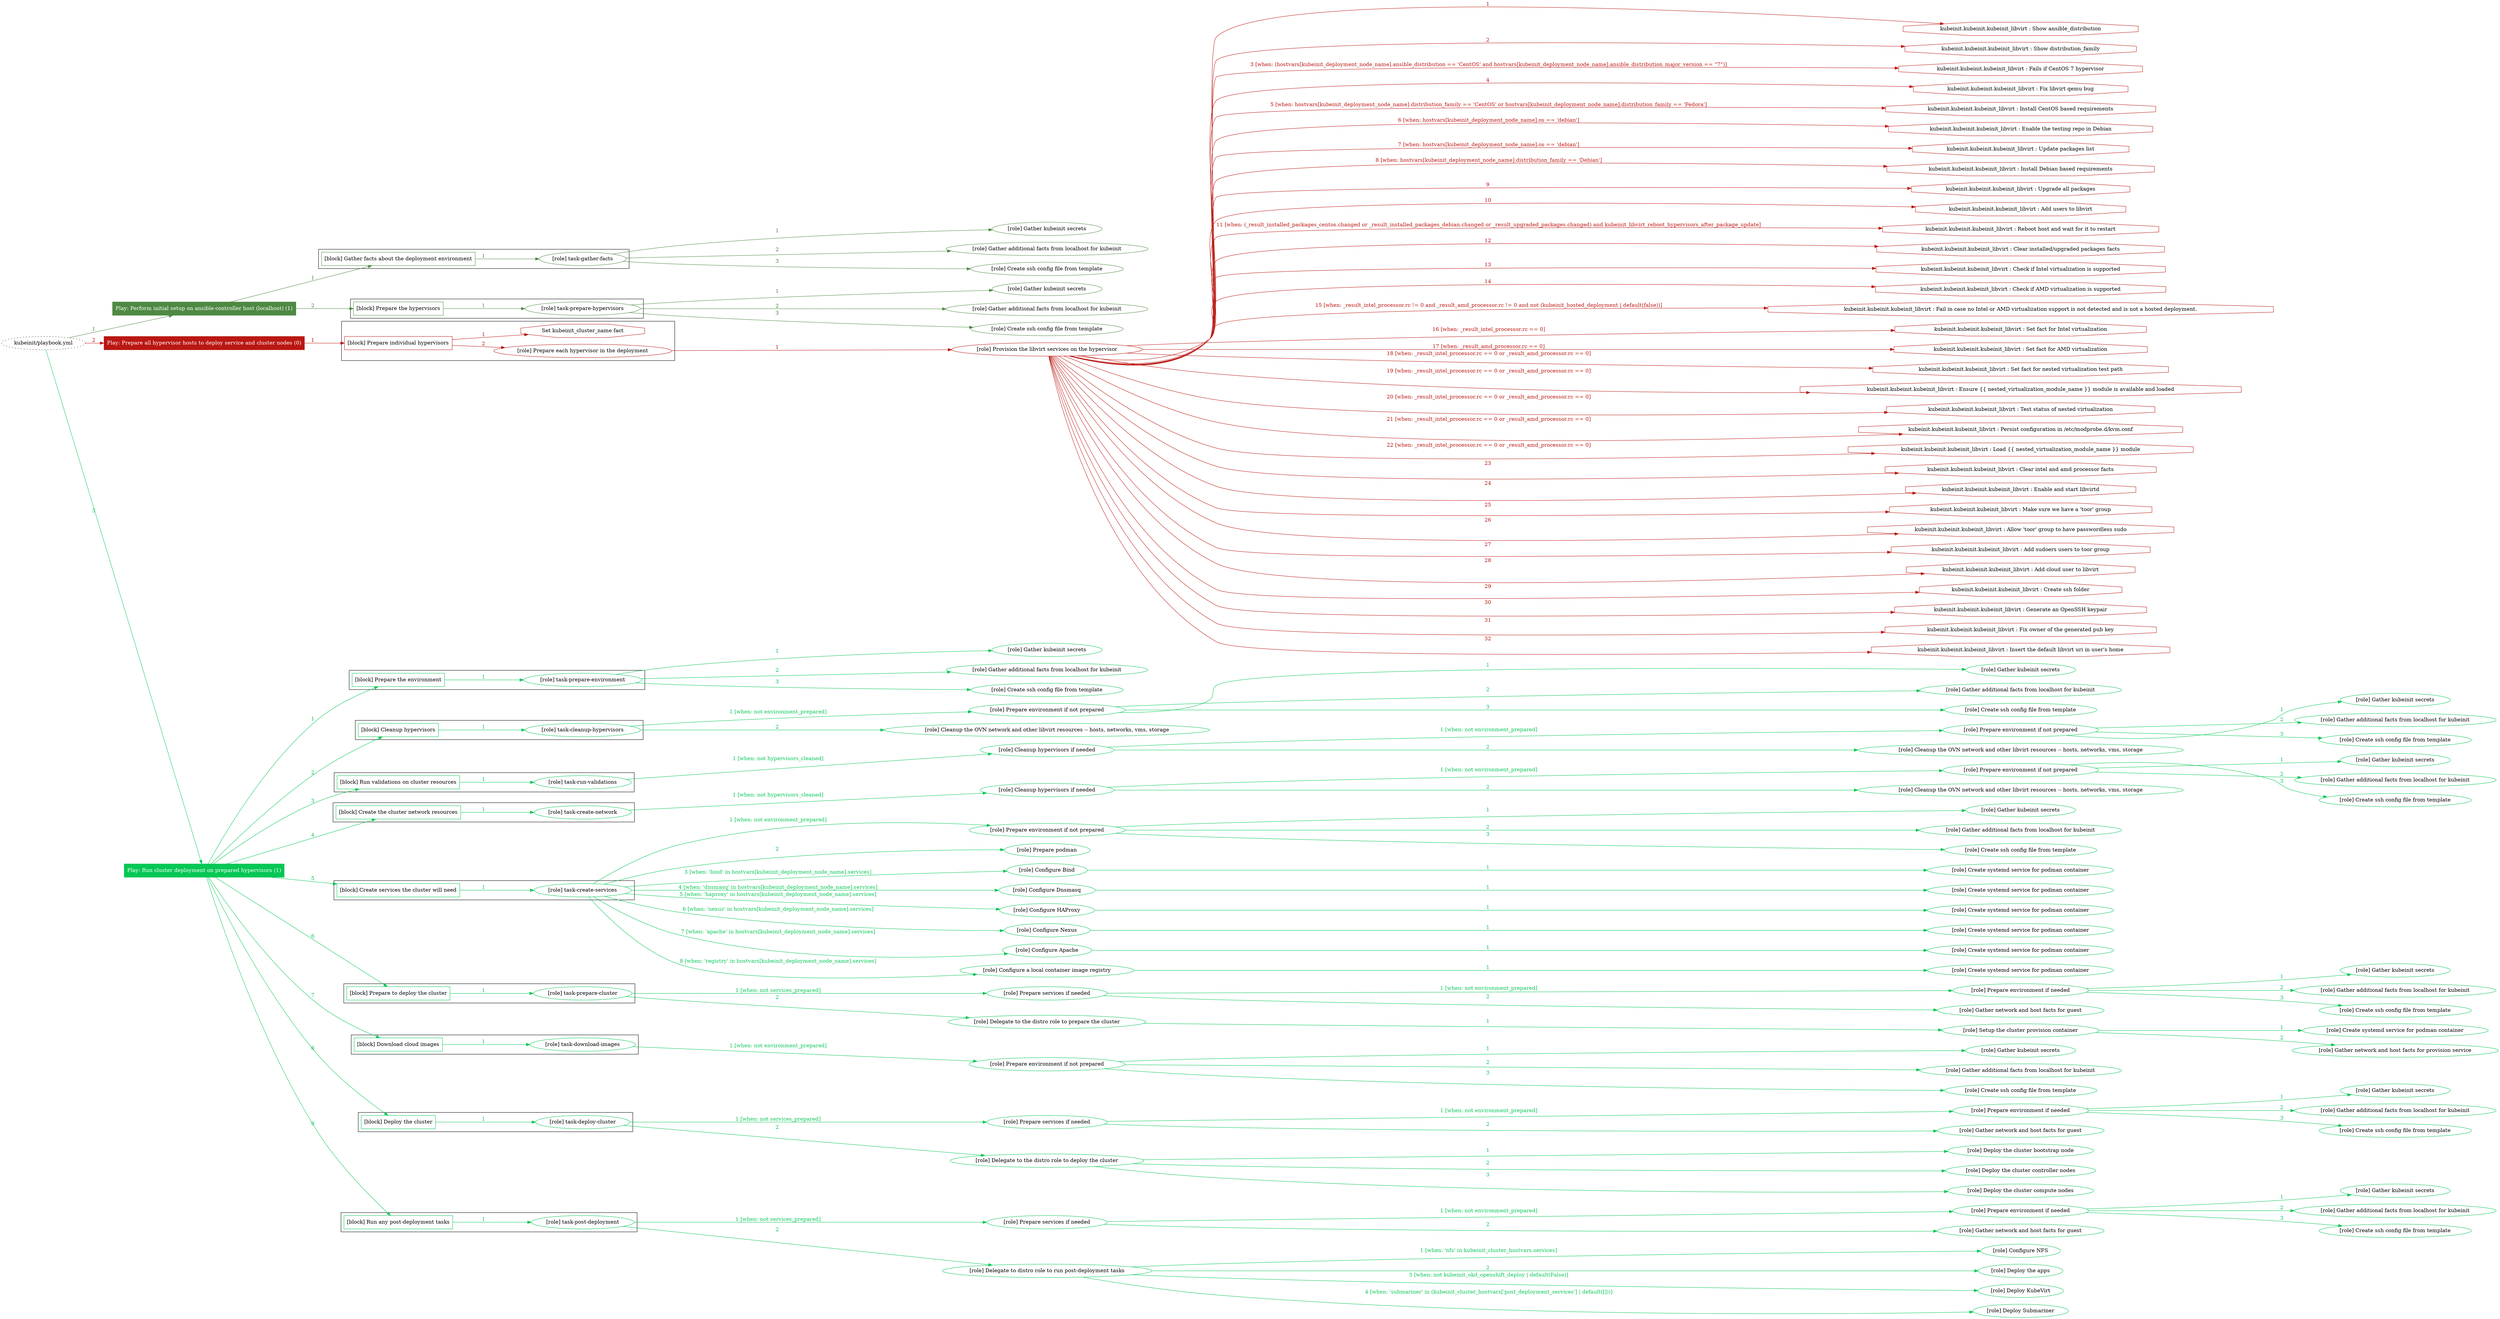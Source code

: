 digraph {
	graph [concentrate=true ordering=in rankdir=LR ratio=fill]
	edge [esep=5 sep=10]
	"kubeinit/playbook.yml" [URL="/home/runner/work/kubeinit/kubeinit/kubeinit/playbook.yml" id=playbook_69ed3b4d style=dotted]
	play_99717eb9 [label="Play: Perform initial setup on ansible-controller host (localhost) (1)" URL="/home/runner/work/kubeinit/kubeinit/kubeinit/playbook.yml" color="#4e8943" fontcolor="#ffffff" id=play_99717eb9 shape=box style=filled tooltip=localhost]
	"kubeinit/playbook.yml" -> play_99717eb9 [label="1 " color="#4e8943" fontcolor="#4e8943" id=edge_99b91073 labeltooltip="1 " tooltip="1 "]
	subgraph "Gather kubeinit secrets" {
		role_1a0cf553 [label="[role] Gather kubeinit secrets" URL="/home/runner/.ansible/collections/ansible_collections/kubeinit/kubeinit/roles/kubeinit_prepare/tasks/gather_kubeinit_facts.yml" color="#4e8943" id=role_1a0cf553 tooltip="Gather kubeinit secrets"]
	}
	subgraph "Gather additional facts from localhost for kubeinit" {
		role_0596d2c1 [label="[role] Gather additional facts from localhost for kubeinit" URL="/home/runner/.ansible/collections/ansible_collections/kubeinit/kubeinit/roles/kubeinit_prepare/tasks/gather_kubeinit_facts.yml" color="#4e8943" id=role_0596d2c1 tooltip="Gather additional facts from localhost for kubeinit"]
	}
	subgraph "Create ssh config file from template" {
		role_db199302 [label="[role] Create ssh config file from template" URL="/home/runner/.ansible/collections/ansible_collections/kubeinit/kubeinit/roles/kubeinit_prepare/tasks/gather_kubeinit_facts.yml" color="#4e8943" id=role_db199302 tooltip="Create ssh config file from template"]
	}
	subgraph "task-gather-facts" {
		role_db355324 [label="[role] task-gather-facts" URL="/home/runner/work/kubeinit/kubeinit/kubeinit/playbook.yml" color="#4e8943" id=role_db355324 tooltip="task-gather-facts"]
		role_db355324 -> role_1a0cf553 [label="1 " color="#4e8943" fontcolor="#4e8943" id=edge_a9a10014 labeltooltip="1 " tooltip="1 "]
		role_db355324 -> role_0596d2c1 [label="2 " color="#4e8943" fontcolor="#4e8943" id=edge_fb3ebf5b labeltooltip="2 " tooltip="2 "]
		role_db355324 -> role_db199302 [label="3 " color="#4e8943" fontcolor="#4e8943" id=edge_cf721ba2 labeltooltip="3 " tooltip="3 "]
	}
	subgraph "Gather kubeinit secrets" {
		role_92b038e3 [label="[role] Gather kubeinit secrets" URL="/home/runner/.ansible/collections/ansible_collections/kubeinit/kubeinit/roles/kubeinit_prepare/tasks/gather_kubeinit_facts.yml" color="#4e8943" id=role_92b038e3 tooltip="Gather kubeinit secrets"]
	}
	subgraph "Gather additional facts from localhost for kubeinit" {
		role_70423921 [label="[role] Gather additional facts from localhost for kubeinit" URL="/home/runner/.ansible/collections/ansible_collections/kubeinit/kubeinit/roles/kubeinit_prepare/tasks/gather_kubeinit_facts.yml" color="#4e8943" id=role_70423921 tooltip="Gather additional facts from localhost for kubeinit"]
	}
	subgraph "Create ssh config file from template" {
		role_71392bd6 [label="[role] Create ssh config file from template" URL="/home/runner/.ansible/collections/ansible_collections/kubeinit/kubeinit/roles/kubeinit_prepare/tasks/gather_kubeinit_facts.yml" color="#4e8943" id=role_71392bd6 tooltip="Create ssh config file from template"]
	}
	subgraph "task-prepare-hypervisors" {
		role_4ee89efb [label="[role] task-prepare-hypervisors" URL="/home/runner/work/kubeinit/kubeinit/kubeinit/playbook.yml" color="#4e8943" id=role_4ee89efb tooltip="task-prepare-hypervisors"]
		role_4ee89efb -> role_92b038e3 [label="1 " color="#4e8943" fontcolor="#4e8943" id=edge_9b25de17 labeltooltip="1 " tooltip="1 "]
		role_4ee89efb -> role_70423921 [label="2 " color="#4e8943" fontcolor="#4e8943" id=edge_ede04092 labeltooltip="2 " tooltip="2 "]
		role_4ee89efb -> role_71392bd6 [label="3 " color="#4e8943" fontcolor="#4e8943" id=edge_4d9c6f6b labeltooltip="3 " tooltip="3 "]
	}
	subgraph "Play: Perform initial setup on ansible-controller host (localhost) (1)" {
		play_99717eb9 -> block_ad18ee9e [label=1 color="#4e8943" fontcolor="#4e8943" id=edge_922bab12 labeltooltip=1 tooltip=1]
		subgraph cluster_block_ad18ee9e {
			block_ad18ee9e [label="[block] Gather facts about the deployment environment" URL="/home/runner/work/kubeinit/kubeinit/kubeinit/playbook.yml" color="#4e8943" id=block_ad18ee9e labeltooltip="Gather facts about the deployment environment" shape=box tooltip="Gather facts about the deployment environment"]
			block_ad18ee9e -> role_db355324 [label="1 " color="#4e8943" fontcolor="#4e8943" id=edge_6a3d92a2 labeltooltip="1 " tooltip="1 "]
		}
		play_99717eb9 -> block_ae221ca8 [label=2 color="#4e8943" fontcolor="#4e8943" id=edge_983d5ed1 labeltooltip=2 tooltip=2]
		subgraph cluster_block_ae221ca8 {
			block_ae221ca8 [label="[block] Prepare the hypervisors" URL="/home/runner/work/kubeinit/kubeinit/kubeinit/playbook.yml" color="#4e8943" id=block_ae221ca8 labeltooltip="Prepare the hypervisors" shape=box tooltip="Prepare the hypervisors"]
			block_ae221ca8 -> role_4ee89efb [label="1 " color="#4e8943" fontcolor="#4e8943" id=edge_3296c7d6 labeltooltip="1 " tooltip="1 "]
		}
	}
	play_e8f8ed8f [label="Play: Prepare all hypervisor hosts to deploy service and cluster nodes (0)" URL="/home/runner/work/kubeinit/kubeinit/kubeinit/playbook.yml" color="#ba1712" fontcolor="#ffffff" id=play_e8f8ed8f shape=box style=filled tooltip="Play: Prepare all hypervisor hosts to deploy service and cluster nodes (0)"]
	"kubeinit/playbook.yml" -> play_e8f8ed8f [label="2 " color="#ba1712" fontcolor="#ba1712" id=edge_d6b7fc23 labeltooltip="2 " tooltip="2 "]
	subgraph "Provision the libvirt services on the hypervisor" {
		role_8f42301e [label="[role] Provision the libvirt services on the hypervisor" URL="/home/runner/.ansible/collections/ansible_collections/kubeinit/kubeinit/roles/kubeinit_prepare/tasks/prepare_hypervisor.yml" color="#ba1712" id=role_8f42301e tooltip="Provision the libvirt services on the hypervisor"]
		task_7e133fe9 [label="kubeinit.kubeinit.kubeinit_libvirt : Show ansible_distribution" URL="/home/runner/.ansible/collections/ansible_collections/kubeinit/kubeinit/roles/kubeinit_libvirt/tasks/main.yml" color="#ba1712" id=task_7e133fe9 shape=octagon tooltip="kubeinit.kubeinit.kubeinit_libvirt : Show ansible_distribution"]
		role_8f42301e -> task_7e133fe9 [label="1 " color="#ba1712" fontcolor="#ba1712" id=edge_38893175 labeltooltip="1 " tooltip="1 "]
		task_14af4282 [label="kubeinit.kubeinit.kubeinit_libvirt : Show distribution_family" URL="/home/runner/.ansible/collections/ansible_collections/kubeinit/kubeinit/roles/kubeinit_libvirt/tasks/main.yml" color="#ba1712" id=task_14af4282 shape=octagon tooltip="kubeinit.kubeinit.kubeinit_libvirt : Show distribution_family"]
		role_8f42301e -> task_14af4282 [label="2 " color="#ba1712" fontcolor="#ba1712" id=edge_7bfb2fca labeltooltip="2 " tooltip="2 "]
		task_6fc63b50 [label="kubeinit.kubeinit.kubeinit_libvirt : Fails if CentOS 7 hypervisor" URL="/home/runner/.ansible/collections/ansible_collections/kubeinit/kubeinit/roles/kubeinit_libvirt/tasks/main.yml" color="#ba1712" id=task_6fc63b50 shape=octagon tooltip="kubeinit.kubeinit.kubeinit_libvirt : Fails if CentOS 7 hypervisor"]
		role_8f42301e -> task_6fc63b50 [label="3 [when: (hostvars[kubeinit_deployment_node_name].ansible_distribution == 'CentOS' and hostvars[kubeinit_deployment_node_name].ansible_distribution_major_version == \"7\")]" color="#ba1712" fontcolor="#ba1712" id=edge_0f1a5d93 labeltooltip="3 [when: (hostvars[kubeinit_deployment_node_name].ansible_distribution == 'CentOS' and hostvars[kubeinit_deployment_node_name].ansible_distribution_major_version == \"7\")]" tooltip="3 [when: (hostvars[kubeinit_deployment_node_name].ansible_distribution == 'CentOS' and hostvars[kubeinit_deployment_node_name].ansible_distribution_major_version == \"7\")]"]
		task_9748f576 [label="kubeinit.kubeinit.kubeinit_libvirt : Fix libvirt qemu bug" URL="/home/runner/.ansible/collections/ansible_collections/kubeinit/kubeinit/roles/kubeinit_libvirt/tasks/main.yml" color="#ba1712" id=task_9748f576 shape=octagon tooltip="kubeinit.kubeinit.kubeinit_libvirt : Fix libvirt qemu bug"]
		role_8f42301e -> task_9748f576 [label="4 " color="#ba1712" fontcolor="#ba1712" id=edge_9a5d799b labeltooltip="4 " tooltip="4 "]
		task_e08908ba [label="kubeinit.kubeinit.kubeinit_libvirt : Install CentOS based requirements" URL="/home/runner/.ansible/collections/ansible_collections/kubeinit/kubeinit/roles/kubeinit_libvirt/tasks/main.yml" color="#ba1712" id=task_e08908ba shape=octagon tooltip="kubeinit.kubeinit.kubeinit_libvirt : Install CentOS based requirements"]
		role_8f42301e -> task_e08908ba [label="5 [when: hostvars[kubeinit_deployment_node_name].distribution_family == 'CentOS' or hostvars[kubeinit_deployment_node_name].distribution_family == 'Fedora']" color="#ba1712" fontcolor="#ba1712" id=edge_1672f637 labeltooltip="5 [when: hostvars[kubeinit_deployment_node_name].distribution_family == 'CentOS' or hostvars[kubeinit_deployment_node_name].distribution_family == 'Fedora']" tooltip="5 [when: hostvars[kubeinit_deployment_node_name].distribution_family == 'CentOS' or hostvars[kubeinit_deployment_node_name].distribution_family == 'Fedora']"]
		task_54486e4b [label="kubeinit.kubeinit.kubeinit_libvirt : Enable the testing repo in Debian" URL="/home/runner/.ansible/collections/ansible_collections/kubeinit/kubeinit/roles/kubeinit_libvirt/tasks/main.yml" color="#ba1712" id=task_54486e4b shape=octagon tooltip="kubeinit.kubeinit.kubeinit_libvirt : Enable the testing repo in Debian"]
		role_8f42301e -> task_54486e4b [label="6 [when: hostvars[kubeinit_deployment_node_name].os == 'debian']" color="#ba1712" fontcolor="#ba1712" id=edge_07ef357a labeltooltip="6 [when: hostvars[kubeinit_deployment_node_name].os == 'debian']" tooltip="6 [when: hostvars[kubeinit_deployment_node_name].os == 'debian']"]
		task_db63e45d [label="kubeinit.kubeinit.kubeinit_libvirt : Update packages list" URL="/home/runner/.ansible/collections/ansible_collections/kubeinit/kubeinit/roles/kubeinit_libvirt/tasks/main.yml" color="#ba1712" id=task_db63e45d shape=octagon tooltip="kubeinit.kubeinit.kubeinit_libvirt : Update packages list"]
		role_8f42301e -> task_db63e45d [label="7 [when: hostvars[kubeinit_deployment_node_name].os == 'debian']" color="#ba1712" fontcolor="#ba1712" id=edge_64a9063b labeltooltip="7 [when: hostvars[kubeinit_deployment_node_name].os == 'debian']" tooltip="7 [when: hostvars[kubeinit_deployment_node_name].os == 'debian']"]
		task_27218273 [label="kubeinit.kubeinit.kubeinit_libvirt : Install Debian based requirements" URL="/home/runner/.ansible/collections/ansible_collections/kubeinit/kubeinit/roles/kubeinit_libvirt/tasks/main.yml" color="#ba1712" id=task_27218273 shape=octagon tooltip="kubeinit.kubeinit.kubeinit_libvirt : Install Debian based requirements"]
		role_8f42301e -> task_27218273 [label="8 [when: hostvars[kubeinit_deployment_node_name].distribution_family == 'Debian']" color="#ba1712" fontcolor="#ba1712" id=edge_ed55ea45 labeltooltip="8 [when: hostvars[kubeinit_deployment_node_name].distribution_family == 'Debian']" tooltip="8 [when: hostvars[kubeinit_deployment_node_name].distribution_family == 'Debian']"]
		task_a03b31ae [label="kubeinit.kubeinit.kubeinit_libvirt : Upgrade all packages" URL="/home/runner/.ansible/collections/ansible_collections/kubeinit/kubeinit/roles/kubeinit_libvirt/tasks/main.yml" color="#ba1712" id=task_a03b31ae shape=octagon tooltip="kubeinit.kubeinit.kubeinit_libvirt : Upgrade all packages"]
		role_8f42301e -> task_a03b31ae [label="9 " color="#ba1712" fontcolor="#ba1712" id=edge_b0f9ec9a labeltooltip="9 " tooltip="9 "]
		task_a42e2f00 [label="kubeinit.kubeinit.kubeinit_libvirt : Add users to libvirt" URL="/home/runner/.ansible/collections/ansible_collections/kubeinit/kubeinit/roles/kubeinit_libvirt/tasks/main.yml" color="#ba1712" id=task_a42e2f00 shape=octagon tooltip="kubeinit.kubeinit.kubeinit_libvirt : Add users to libvirt"]
		role_8f42301e -> task_a42e2f00 [label="10 " color="#ba1712" fontcolor="#ba1712" id=edge_048d73b1 labeltooltip="10 " tooltip="10 "]
		task_7effccc0 [label="kubeinit.kubeinit.kubeinit_libvirt : Reboot host and wait for it to restart" URL="/home/runner/.ansible/collections/ansible_collections/kubeinit/kubeinit/roles/kubeinit_libvirt/tasks/main.yml" color="#ba1712" id=task_7effccc0 shape=octagon tooltip="kubeinit.kubeinit.kubeinit_libvirt : Reboot host and wait for it to restart"]
		role_8f42301e -> task_7effccc0 [label="11 [when: (_result_installed_packages_centos.changed or _result_installed_packages_debian.changed or _result_upgraded_packages.changed) and kubeinit_libvirt_reboot_hypervisors_after_package_update]" color="#ba1712" fontcolor="#ba1712" id=edge_04de2133 labeltooltip="11 [when: (_result_installed_packages_centos.changed or _result_installed_packages_debian.changed or _result_upgraded_packages.changed) and kubeinit_libvirt_reboot_hypervisors_after_package_update]" tooltip="11 [when: (_result_installed_packages_centos.changed or _result_installed_packages_debian.changed or _result_upgraded_packages.changed) and kubeinit_libvirt_reboot_hypervisors_after_package_update]"]
		task_f777a106 [label="kubeinit.kubeinit.kubeinit_libvirt : Clear installed/upgraded packages facts" URL="/home/runner/.ansible/collections/ansible_collections/kubeinit/kubeinit/roles/kubeinit_libvirt/tasks/main.yml" color="#ba1712" id=task_f777a106 shape=octagon tooltip="kubeinit.kubeinit.kubeinit_libvirt : Clear installed/upgraded packages facts"]
		role_8f42301e -> task_f777a106 [label="12 " color="#ba1712" fontcolor="#ba1712" id=edge_7bee8de0 labeltooltip="12 " tooltip="12 "]
		task_2ad62e9a [label="kubeinit.kubeinit.kubeinit_libvirt : Check if Intel virtualization is supported" URL="/home/runner/.ansible/collections/ansible_collections/kubeinit/kubeinit/roles/kubeinit_libvirt/tasks/main.yml" color="#ba1712" id=task_2ad62e9a shape=octagon tooltip="kubeinit.kubeinit.kubeinit_libvirt : Check if Intel virtualization is supported"]
		role_8f42301e -> task_2ad62e9a [label="13 " color="#ba1712" fontcolor="#ba1712" id=edge_bf6cbbd4 labeltooltip="13 " tooltip="13 "]
		task_29d3a8ad [label="kubeinit.kubeinit.kubeinit_libvirt : Check if AMD virtualization is supported" URL="/home/runner/.ansible/collections/ansible_collections/kubeinit/kubeinit/roles/kubeinit_libvirt/tasks/main.yml" color="#ba1712" id=task_29d3a8ad shape=octagon tooltip="kubeinit.kubeinit.kubeinit_libvirt : Check if AMD virtualization is supported"]
		role_8f42301e -> task_29d3a8ad [label="14 " color="#ba1712" fontcolor="#ba1712" id=edge_65653490 labeltooltip="14 " tooltip="14 "]
		task_7573f717 [label="kubeinit.kubeinit.kubeinit_libvirt : Fail in case no Intel or AMD virtualization support is not detected and is not a hosted deployment." URL="/home/runner/.ansible/collections/ansible_collections/kubeinit/kubeinit/roles/kubeinit_libvirt/tasks/main.yml" color="#ba1712" id=task_7573f717 shape=octagon tooltip="kubeinit.kubeinit.kubeinit_libvirt : Fail in case no Intel or AMD virtualization support is not detected and is not a hosted deployment."]
		role_8f42301e -> task_7573f717 [label="15 [when: _result_intel_processor.rc != 0 and _result_amd_processor.rc != 0 and not (kubeinit_hosted_deployment | default(false))]" color="#ba1712" fontcolor="#ba1712" id=edge_26bae893 labeltooltip="15 [when: _result_intel_processor.rc != 0 and _result_amd_processor.rc != 0 and not (kubeinit_hosted_deployment | default(false))]" tooltip="15 [when: _result_intel_processor.rc != 0 and _result_amd_processor.rc != 0 and not (kubeinit_hosted_deployment | default(false))]"]
		task_a40a8fe1 [label="kubeinit.kubeinit.kubeinit_libvirt : Set fact for Intel virtualization" URL="/home/runner/.ansible/collections/ansible_collections/kubeinit/kubeinit/roles/kubeinit_libvirt/tasks/main.yml" color="#ba1712" id=task_a40a8fe1 shape=octagon tooltip="kubeinit.kubeinit.kubeinit_libvirt : Set fact for Intel virtualization"]
		role_8f42301e -> task_a40a8fe1 [label="16 [when: _result_intel_processor.rc == 0]" color="#ba1712" fontcolor="#ba1712" id=edge_356cfff3 labeltooltip="16 [when: _result_intel_processor.rc == 0]" tooltip="16 [when: _result_intel_processor.rc == 0]"]
		task_bf8bf80e [label="kubeinit.kubeinit.kubeinit_libvirt : Set fact for AMD virtualization" URL="/home/runner/.ansible/collections/ansible_collections/kubeinit/kubeinit/roles/kubeinit_libvirt/tasks/main.yml" color="#ba1712" id=task_bf8bf80e shape=octagon tooltip="kubeinit.kubeinit.kubeinit_libvirt : Set fact for AMD virtualization"]
		role_8f42301e -> task_bf8bf80e [label="17 [when: _result_amd_processor.rc == 0]" color="#ba1712" fontcolor="#ba1712" id=edge_fff4f0a5 labeltooltip="17 [when: _result_amd_processor.rc == 0]" tooltip="17 [when: _result_amd_processor.rc == 0]"]
		task_aa09b7e5 [label="kubeinit.kubeinit.kubeinit_libvirt : Set fact for nested virtualization test path" URL="/home/runner/.ansible/collections/ansible_collections/kubeinit/kubeinit/roles/kubeinit_libvirt/tasks/main.yml" color="#ba1712" id=task_aa09b7e5 shape=octagon tooltip="kubeinit.kubeinit.kubeinit_libvirt : Set fact for nested virtualization test path"]
		role_8f42301e -> task_aa09b7e5 [label="18 [when: _result_intel_processor.rc == 0 or _result_amd_processor.rc == 0]" color="#ba1712" fontcolor="#ba1712" id=edge_ed4b38c4 labeltooltip="18 [when: _result_intel_processor.rc == 0 or _result_amd_processor.rc == 0]" tooltip="18 [when: _result_intel_processor.rc == 0 or _result_amd_processor.rc == 0]"]
		task_cb8e259a [label="kubeinit.kubeinit.kubeinit_libvirt : Ensure {{ nested_virtualization_module_name }} module is available and loaded" URL="/home/runner/.ansible/collections/ansible_collections/kubeinit/kubeinit/roles/kubeinit_libvirt/tasks/main.yml" color="#ba1712" id=task_cb8e259a shape=octagon tooltip="kubeinit.kubeinit.kubeinit_libvirt : Ensure {{ nested_virtualization_module_name }} module is available and loaded"]
		role_8f42301e -> task_cb8e259a [label="19 [when: _result_intel_processor.rc == 0 or _result_amd_processor.rc == 0]" color="#ba1712" fontcolor="#ba1712" id=edge_83d8f395 labeltooltip="19 [when: _result_intel_processor.rc == 0 or _result_amd_processor.rc == 0]" tooltip="19 [when: _result_intel_processor.rc == 0 or _result_amd_processor.rc == 0]"]
		task_2d95ccab [label="kubeinit.kubeinit.kubeinit_libvirt : Test status of nested virtualization" URL="/home/runner/.ansible/collections/ansible_collections/kubeinit/kubeinit/roles/kubeinit_libvirt/tasks/main.yml" color="#ba1712" id=task_2d95ccab shape=octagon tooltip="kubeinit.kubeinit.kubeinit_libvirt : Test status of nested virtualization"]
		role_8f42301e -> task_2d95ccab [label="20 [when: _result_intel_processor.rc == 0 or _result_amd_processor.rc == 0]" color="#ba1712" fontcolor="#ba1712" id=edge_9f51a16e labeltooltip="20 [when: _result_intel_processor.rc == 0 or _result_amd_processor.rc == 0]" tooltip="20 [when: _result_intel_processor.rc == 0 or _result_amd_processor.rc == 0]"]
		task_5e7b722f [label="kubeinit.kubeinit.kubeinit_libvirt : Persist configuration in /etc/modprobe.d/kvm.conf" URL="/home/runner/.ansible/collections/ansible_collections/kubeinit/kubeinit/roles/kubeinit_libvirt/tasks/main.yml" color="#ba1712" id=task_5e7b722f shape=octagon tooltip="kubeinit.kubeinit.kubeinit_libvirt : Persist configuration in /etc/modprobe.d/kvm.conf"]
		role_8f42301e -> task_5e7b722f [label="21 [when: _result_intel_processor.rc == 0 or _result_amd_processor.rc == 0]" color="#ba1712" fontcolor="#ba1712" id=edge_aa281c13 labeltooltip="21 [when: _result_intel_processor.rc == 0 or _result_amd_processor.rc == 0]" tooltip="21 [when: _result_intel_processor.rc == 0 or _result_amd_processor.rc == 0]"]
		task_6f53d10c [label="kubeinit.kubeinit.kubeinit_libvirt : Load {{ nested_virtualization_module_name }} module" URL="/home/runner/.ansible/collections/ansible_collections/kubeinit/kubeinit/roles/kubeinit_libvirt/tasks/main.yml" color="#ba1712" id=task_6f53d10c shape=octagon tooltip="kubeinit.kubeinit.kubeinit_libvirt : Load {{ nested_virtualization_module_name }} module"]
		role_8f42301e -> task_6f53d10c [label="22 [when: _result_intel_processor.rc == 0 or _result_amd_processor.rc == 0]" color="#ba1712" fontcolor="#ba1712" id=edge_84cdb691 labeltooltip="22 [when: _result_intel_processor.rc == 0 or _result_amd_processor.rc == 0]" tooltip="22 [when: _result_intel_processor.rc == 0 or _result_amd_processor.rc == 0]"]
		task_f8444039 [label="kubeinit.kubeinit.kubeinit_libvirt : Clear intel and amd processor facts" URL="/home/runner/.ansible/collections/ansible_collections/kubeinit/kubeinit/roles/kubeinit_libvirt/tasks/main.yml" color="#ba1712" id=task_f8444039 shape=octagon tooltip="kubeinit.kubeinit.kubeinit_libvirt : Clear intel and amd processor facts"]
		role_8f42301e -> task_f8444039 [label="23 " color="#ba1712" fontcolor="#ba1712" id=edge_af2566f0 labeltooltip="23 " tooltip="23 "]
		task_59b56ccd [label="kubeinit.kubeinit.kubeinit_libvirt : Enable and start libvirtd" URL="/home/runner/.ansible/collections/ansible_collections/kubeinit/kubeinit/roles/kubeinit_libvirt/tasks/main.yml" color="#ba1712" id=task_59b56ccd shape=octagon tooltip="kubeinit.kubeinit.kubeinit_libvirt : Enable and start libvirtd"]
		role_8f42301e -> task_59b56ccd [label="24 " color="#ba1712" fontcolor="#ba1712" id=edge_f040467e labeltooltip="24 " tooltip="24 "]
		task_88d87a50 [label="kubeinit.kubeinit.kubeinit_libvirt : Make sure we have a 'toor' group" URL="/home/runner/.ansible/collections/ansible_collections/kubeinit/kubeinit/roles/kubeinit_libvirt/tasks/60_create_cloud_user.yml" color="#ba1712" id=task_88d87a50 shape=octagon tooltip="kubeinit.kubeinit.kubeinit_libvirt : Make sure we have a 'toor' group"]
		role_8f42301e -> task_88d87a50 [label="25 " color="#ba1712" fontcolor="#ba1712" id=edge_5755ad22 labeltooltip="25 " tooltip="25 "]
		task_212a7621 [label="kubeinit.kubeinit.kubeinit_libvirt : Allow 'toor' group to have passwordless sudo" URL="/home/runner/.ansible/collections/ansible_collections/kubeinit/kubeinit/roles/kubeinit_libvirt/tasks/60_create_cloud_user.yml" color="#ba1712" id=task_212a7621 shape=octagon tooltip="kubeinit.kubeinit.kubeinit_libvirt : Allow 'toor' group to have passwordless sudo"]
		role_8f42301e -> task_212a7621 [label="26 " color="#ba1712" fontcolor="#ba1712" id=edge_153e40c3 labeltooltip="26 " tooltip="26 "]
		task_eb47cb7b [label="kubeinit.kubeinit.kubeinit_libvirt : Add sudoers users to toor group" URL="/home/runner/.ansible/collections/ansible_collections/kubeinit/kubeinit/roles/kubeinit_libvirt/tasks/60_create_cloud_user.yml" color="#ba1712" id=task_eb47cb7b shape=octagon tooltip="kubeinit.kubeinit.kubeinit_libvirt : Add sudoers users to toor group"]
		role_8f42301e -> task_eb47cb7b [label="27 " color="#ba1712" fontcolor="#ba1712" id=edge_f508fd01 labeltooltip="27 " tooltip="27 "]
		task_9c1c3877 [label="kubeinit.kubeinit.kubeinit_libvirt : Add cloud user to libvirt" URL="/home/runner/.ansible/collections/ansible_collections/kubeinit/kubeinit/roles/kubeinit_libvirt/tasks/60_create_cloud_user.yml" color="#ba1712" id=task_9c1c3877 shape=octagon tooltip="kubeinit.kubeinit.kubeinit_libvirt : Add cloud user to libvirt"]
		role_8f42301e -> task_9c1c3877 [label="28 " color="#ba1712" fontcolor="#ba1712" id=edge_60112d61 labeltooltip="28 " tooltip="28 "]
		task_9647cef1 [label="kubeinit.kubeinit.kubeinit_libvirt : Create ssh folder" URL="/home/runner/.ansible/collections/ansible_collections/kubeinit/kubeinit/roles/kubeinit_libvirt/tasks/60_create_cloud_user.yml" color="#ba1712" id=task_9647cef1 shape=octagon tooltip="kubeinit.kubeinit.kubeinit_libvirt : Create ssh folder"]
		role_8f42301e -> task_9647cef1 [label="29 " color="#ba1712" fontcolor="#ba1712" id=edge_0bb38ecd labeltooltip="29 " tooltip="29 "]
		task_e1bedc8c [label="kubeinit.kubeinit.kubeinit_libvirt : Generate an OpenSSH keypair" URL="/home/runner/.ansible/collections/ansible_collections/kubeinit/kubeinit/roles/kubeinit_libvirt/tasks/60_create_cloud_user.yml" color="#ba1712" id=task_e1bedc8c shape=octagon tooltip="kubeinit.kubeinit.kubeinit_libvirt : Generate an OpenSSH keypair"]
		role_8f42301e -> task_e1bedc8c [label="30 " color="#ba1712" fontcolor="#ba1712" id=edge_e16a368a labeltooltip="30 " tooltip="30 "]
		task_50567dc9 [label="kubeinit.kubeinit.kubeinit_libvirt : Fix owner of the generated pub key" URL="/home/runner/.ansible/collections/ansible_collections/kubeinit/kubeinit/roles/kubeinit_libvirt/tasks/60_create_cloud_user.yml" color="#ba1712" id=task_50567dc9 shape=octagon tooltip="kubeinit.kubeinit.kubeinit_libvirt : Fix owner of the generated pub key"]
		role_8f42301e -> task_50567dc9 [label="31 " color="#ba1712" fontcolor="#ba1712" id=edge_3e79c0e2 labeltooltip="31 " tooltip="31 "]
		task_9840d6bc [label="kubeinit.kubeinit.kubeinit_libvirt : Insert the default libvirt uri in user's home" URL="/home/runner/.ansible/collections/ansible_collections/kubeinit/kubeinit/roles/kubeinit_libvirt/tasks/60_create_cloud_user.yml" color="#ba1712" id=task_9840d6bc shape=octagon tooltip="kubeinit.kubeinit.kubeinit_libvirt : Insert the default libvirt uri in user's home"]
		role_8f42301e -> task_9840d6bc [label="32 " color="#ba1712" fontcolor="#ba1712" id=edge_02e123df labeltooltip="32 " tooltip="32 "]
	}
	subgraph "Prepare each hypervisor in the deployment" {
		role_e8d6c71c [label="[role] Prepare each hypervisor in the deployment" URL="/home/runner/work/kubeinit/kubeinit/kubeinit/playbook.yml" color="#ba1712" id=role_e8d6c71c tooltip="Prepare each hypervisor in the deployment"]
		role_e8d6c71c -> role_8f42301e [label="1 " color="#ba1712" fontcolor="#ba1712" id=edge_3f9efebd labeltooltip="1 " tooltip="1 "]
	}
	subgraph "Play: Prepare all hypervisor hosts to deploy service and cluster nodes (0)" {
		play_e8f8ed8f -> block_ec88eef2 [label=1 color="#ba1712" fontcolor="#ba1712" id=edge_6e45a6e5 labeltooltip=1 tooltip=1]
		subgraph cluster_block_ec88eef2 {
			block_ec88eef2 [label="[block] Prepare individual hypervisors" URL="/home/runner/work/kubeinit/kubeinit/kubeinit/playbook.yml" color="#ba1712" id=block_ec88eef2 labeltooltip="Prepare individual hypervisors" shape=box tooltip="Prepare individual hypervisors"]
			block_ec88eef2 -> role_e8d6c71c [label="2 " color="#ba1712" fontcolor="#ba1712" id=edge_dcb08240 labeltooltip="2 " tooltip="2 "]
			task_3ef7e240 [label="Set kubeinit_cluster_name fact" URL="/home/runner/work/kubeinit/kubeinit/kubeinit/playbook.yml" color="#ba1712" id=task_3ef7e240 shape=octagon tooltip="Set kubeinit_cluster_name fact"]
			block_ec88eef2 -> task_3ef7e240 [label="1 " color="#ba1712" fontcolor="#ba1712" id=edge_090ffefb labeltooltip="1 " tooltip="1 "]
		}
	}
	play_34dbd3ed [label="Play: Run cluster deployment on prepared hypervisors (1)" URL="/home/runner/work/kubeinit/kubeinit/kubeinit/playbook.yml" color="#05c755" fontcolor="#ffffff" id=play_34dbd3ed shape=box style=filled tooltip=localhost]
	"kubeinit/playbook.yml" -> play_34dbd3ed [label="3 " color="#05c755" fontcolor="#05c755" id=edge_5b1fd2b9 labeltooltip="3 " tooltip="3 "]
	subgraph "Gather kubeinit secrets" {
		role_78e995d1 [label="[role] Gather kubeinit secrets" URL="/home/runner/.ansible/collections/ansible_collections/kubeinit/kubeinit/roles/kubeinit_prepare/tasks/gather_kubeinit_facts.yml" color="#05c755" id=role_78e995d1 tooltip="Gather kubeinit secrets"]
	}
	subgraph "Gather additional facts from localhost for kubeinit" {
		role_9949c4f1 [label="[role] Gather additional facts from localhost for kubeinit" URL="/home/runner/.ansible/collections/ansible_collections/kubeinit/kubeinit/roles/kubeinit_prepare/tasks/gather_kubeinit_facts.yml" color="#05c755" id=role_9949c4f1 tooltip="Gather additional facts from localhost for kubeinit"]
	}
	subgraph "Create ssh config file from template" {
		role_7e69b298 [label="[role] Create ssh config file from template" URL="/home/runner/.ansible/collections/ansible_collections/kubeinit/kubeinit/roles/kubeinit_prepare/tasks/gather_kubeinit_facts.yml" color="#05c755" id=role_7e69b298 tooltip="Create ssh config file from template"]
	}
	subgraph "task-prepare-environment" {
		role_3ff0a9e3 [label="[role] task-prepare-environment" URL="/home/runner/work/kubeinit/kubeinit/kubeinit/playbook.yml" color="#05c755" id=role_3ff0a9e3 tooltip="task-prepare-environment"]
		role_3ff0a9e3 -> role_78e995d1 [label="1 " color="#05c755" fontcolor="#05c755" id=edge_1ded4637 labeltooltip="1 " tooltip="1 "]
		role_3ff0a9e3 -> role_9949c4f1 [label="2 " color="#05c755" fontcolor="#05c755" id=edge_347efa74 labeltooltip="2 " tooltip="2 "]
		role_3ff0a9e3 -> role_7e69b298 [label="3 " color="#05c755" fontcolor="#05c755" id=edge_8008f11f labeltooltip="3 " tooltip="3 "]
	}
	subgraph "Gather kubeinit secrets" {
		role_9130618f [label="[role] Gather kubeinit secrets" URL="/home/runner/.ansible/collections/ansible_collections/kubeinit/kubeinit/roles/kubeinit_prepare/tasks/gather_kubeinit_facts.yml" color="#05c755" id=role_9130618f tooltip="Gather kubeinit secrets"]
	}
	subgraph "Gather additional facts from localhost for kubeinit" {
		role_acf489b7 [label="[role] Gather additional facts from localhost for kubeinit" URL="/home/runner/.ansible/collections/ansible_collections/kubeinit/kubeinit/roles/kubeinit_prepare/tasks/gather_kubeinit_facts.yml" color="#05c755" id=role_acf489b7 tooltip="Gather additional facts from localhost for kubeinit"]
	}
	subgraph "Create ssh config file from template" {
		role_1f365a64 [label="[role] Create ssh config file from template" URL="/home/runner/.ansible/collections/ansible_collections/kubeinit/kubeinit/roles/kubeinit_prepare/tasks/gather_kubeinit_facts.yml" color="#05c755" id=role_1f365a64 tooltip="Create ssh config file from template"]
	}
	subgraph "Prepare environment if not prepared" {
		role_8ad6cc9c [label="[role] Prepare environment if not prepared" URL="/home/runner/.ansible/collections/ansible_collections/kubeinit/kubeinit/roles/kubeinit_prepare/tasks/cleanup_hypervisors.yml" color="#05c755" id=role_8ad6cc9c tooltip="Prepare environment if not prepared"]
		role_8ad6cc9c -> role_9130618f [label="1 " color="#05c755" fontcolor="#05c755" id=edge_708ffafa labeltooltip="1 " tooltip="1 "]
		role_8ad6cc9c -> role_acf489b7 [label="2 " color="#05c755" fontcolor="#05c755" id=edge_af9fd8fd labeltooltip="2 " tooltip="2 "]
		role_8ad6cc9c -> role_1f365a64 [label="3 " color="#05c755" fontcolor="#05c755" id=edge_f18bedb4 labeltooltip="3 " tooltip="3 "]
	}
	subgraph "Cleanup the OVN network and other libvirt resources -- hosts, networks, vms, storage" {
		role_2216e1b2 [label="[role] Cleanup the OVN network and other libvirt resources -- hosts, networks, vms, storage" URL="/home/runner/.ansible/collections/ansible_collections/kubeinit/kubeinit/roles/kubeinit_prepare/tasks/cleanup_hypervisors.yml" color="#05c755" id=role_2216e1b2 tooltip="Cleanup the OVN network and other libvirt resources -- hosts, networks, vms, storage"]
	}
	subgraph "task-cleanup-hypervisors" {
		role_18a2f0e3 [label="[role] task-cleanup-hypervisors" URL="/home/runner/work/kubeinit/kubeinit/kubeinit/playbook.yml" color="#05c755" id=role_18a2f0e3 tooltip="task-cleanup-hypervisors"]
		role_18a2f0e3 -> role_8ad6cc9c [label="1 [when: not environment_prepared]" color="#05c755" fontcolor="#05c755" id=edge_f4eab267 labeltooltip="1 [when: not environment_prepared]" tooltip="1 [when: not environment_prepared]"]
		role_18a2f0e3 -> role_2216e1b2 [label="2 " color="#05c755" fontcolor="#05c755" id=edge_70638b13 labeltooltip="2 " tooltip="2 "]
	}
	subgraph "Gather kubeinit secrets" {
		role_cab8855e [label="[role] Gather kubeinit secrets" URL="/home/runner/.ansible/collections/ansible_collections/kubeinit/kubeinit/roles/kubeinit_prepare/tasks/gather_kubeinit_facts.yml" color="#05c755" id=role_cab8855e tooltip="Gather kubeinit secrets"]
	}
	subgraph "Gather additional facts from localhost for kubeinit" {
		role_624b8afd [label="[role] Gather additional facts from localhost for kubeinit" URL="/home/runner/.ansible/collections/ansible_collections/kubeinit/kubeinit/roles/kubeinit_prepare/tasks/gather_kubeinit_facts.yml" color="#05c755" id=role_624b8afd tooltip="Gather additional facts from localhost for kubeinit"]
	}
	subgraph "Create ssh config file from template" {
		role_3b962134 [label="[role] Create ssh config file from template" URL="/home/runner/.ansible/collections/ansible_collections/kubeinit/kubeinit/roles/kubeinit_prepare/tasks/gather_kubeinit_facts.yml" color="#05c755" id=role_3b962134 tooltip="Create ssh config file from template"]
	}
	subgraph "Prepare environment if not prepared" {
		role_7921714c [label="[role] Prepare environment if not prepared" URL="/home/runner/.ansible/collections/ansible_collections/kubeinit/kubeinit/roles/kubeinit_prepare/tasks/cleanup_hypervisors.yml" color="#05c755" id=role_7921714c tooltip="Prepare environment if not prepared"]
		role_7921714c -> role_cab8855e [label="1 " color="#05c755" fontcolor="#05c755" id=edge_e45f8e2b labeltooltip="1 " tooltip="1 "]
		role_7921714c -> role_624b8afd [label="2 " color="#05c755" fontcolor="#05c755" id=edge_4c0ac77b labeltooltip="2 " tooltip="2 "]
		role_7921714c -> role_3b962134 [label="3 " color="#05c755" fontcolor="#05c755" id=edge_f3a2184a labeltooltip="3 " tooltip="3 "]
	}
	subgraph "Cleanup the OVN network and other libvirt resources -- hosts, networks, vms, storage" {
		role_325fcab8 [label="[role] Cleanup the OVN network and other libvirt resources -- hosts, networks, vms, storage" URL="/home/runner/.ansible/collections/ansible_collections/kubeinit/kubeinit/roles/kubeinit_prepare/tasks/cleanup_hypervisors.yml" color="#05c755" id=role_325fcab8 tooltip="Cleanup the OVN network and other libvirt resources -- hosts, networks, vms, storage"]
	}
	subgraph "Cleanup hypervisors if needed" {
		role_a0eed505 [label="[role] Cleanup hypervisors if needed" URL="/home/runner/.ansible/collections/ansible_collections/kubeinit/kubeinit/roles/kubeinit_validations/tasks/main.yml" color="#05c755" id=role_a0eed505 tooltip="Cleanup hypervisors if needed"]
		role_a0eed505 -> role_7921714c [label="1 [when: not environment_prepared]" color="#05c755" fontcolor="#05c755" id=edge_aadea264 labeltooltip="1 [when: not environment_prepared]" tooltip="1 [when: not environment_prepared]"]
		role_a0eed505 -> role_325fcab8 [label="2 " color="#05c755" fontcolor="#05c755" id=edge_88d19ba3 labeltooltip="2 " tooltip="2 "]
	}
	subgraph "task-run-validations" {
		role_93fe0fff [label="[role] task-run-validations" URL="/home/runner/work/kubeinit/kubeinit/kubeinit/playbook.yml" color="#05c755" id=role_93fe0fff tooltip="task-run-validations"]
		role_93fe0fff -> role_a0eed505 [label="1 [when: not hypervisors_cleaned]" color="#05c755" fontcolor="#05c755" id=edge_3b31707f labeltooltip="1 [when: not hypervisors_cleaned]" tooltip="1 [when: not hypervisors_cleaned]"]
	}
	subgraph "Gather kubeinit secrets" {
		role_3de83df5 [label="[role] Gather kubeinit secrets" URL="/home/runner/.ansible/collections/ansible_collections/kubeinit/kubeinit/roles/kubeinit_prepare/tasks/gather_kubeinit_facts.yml" color="#05c755" id=role_3de83df5 tooltip="Gather kubeinit secrets"]
	}
	subgraph "Gather additional facts from localhost for kubeinit" {
		role_6d1cb9d9 [label="[role] Gather additional facts from localhost for kubeinit" URL="/home/runner/.ansible/collections/ansible_collections/kubeinit/kubeinit/roles/kubeinit_prepare/tasks/gather_kubeinit_facts.yml" color="#05c755" id=role_6d1cb9d9 tooltip="Gather additional facts from localhost for kubeinit"]
	}
	subgraph "Create ssh config file from template" {
		role_fe42f75f [label="[role] Create ssh config file from template" URL="/home/runner/.ansible/collections/ansible_collections/kubeinit/kubeinit/roles/kubeinit_prepare/tasks/gather_kubeinit_facts.yml" color="#05c755" id=role_fe42f75f tooltip="Create ssh config file from template"]
	}
	subgraph "Prepare environment if not prepared" {
		role_7f5f815c [label="[role] Prepare environment if not prepared" URL="/home/runner/.ansible/collections/ansible_collections/kubeinit/kubeinit/roles/kubeinit_prepare/tasks/cleanup_hypervisors.yml" color="#05c755" id=role_7f5f815c tooltip="Prepare environment if not prepared"]
		role_7f5f815c -> role_3de83df5 [label="1 " color="#05c755" fontcolor="#05c755" id=edge_eb9fcf0f labeltooltip="1 " tooltip="1 "]
		role_7f5f815c -> role_6d1cb9d9 [label="2 " color="#05c755" fontcolor="#05c755" id=edge_e28a752a labeltooltip="2 " tooltip="2 "]
		role_7f5f815c -> role_fe42f75f [label="3 " color="#05c755" fontcolor="#05c755" id=edge_3d2f64c0 labeltooltip="3 " tooltip="3 "]
	}
	subgraph "Cleanup the OVN network and other libvirt resources -- hosts, networks, vms, storage" {
		role_0a2dc58c [label="[role] Cleanup the OVN network and other libvirt resources -- hosts, networks, vms, storage" URL="/home/runner/.ansible/collections/ansible_collections/kubeinit/kubeinit/roles/kubeinit_prepare/tasks/cleanup_hypervisors.yml" color="#05c755" id=role_0a2dc58c tooltip="Cleanup the OVN network and other libvirt resources -- hosts, networks, vms, storage"]
	}
	subgraph "Cleanup hypervisors if needed" {
		role_fe53c976 [label="[role] Cleanup hypervisors if needed" URL="/home/runner/.ansible/collections/ansible_collections/kubeinit/kubeinit/roles/kubeinit_libvirt/tasks/create_network.yml" color="#05c755" id=role_fe53c976 tooltip="Cleanup hypervisors if needed"]
		role_fe53c976 -> role_7f5f815c [label="1 [when: not environment_prepared]" color="#05c755" fontcolor="#05c755" id=edge_bd540e6a labeltooltip="1 [when: not environment_prepared]" tooltip="1 [when: not environment_prepared]"]
		role_fe53c976 -> role_0a2dc58c [label="2 " color="#05c755" fontcolor="#05c755" id=edge_c9e5ffe4 labeltooltip="2 " tooltip="2 "]
	}
	subgraph "task-create-network" {
		role_b25c44c4 [label="[role] task-create-network" URL="/home/runner/work/kubeinit/kubeinit/kubeinit/playbook.yml" color="#05c755" id=role_b25c44c4 tooltip="task-create-network"]
		role_b25c44c4 -> role_fe53c976 [label="1 [when: not hypervisors_cleaned]" color="#05c755" fontcolor="#05c755" id=edge_71ab56a8 labeltooltip="1 [when: not hypervisors_cleaned]" tooltip="1 [when: not hypervisors_cleaned]"]
	}
	subgraph "Gather kubeinit secrets" {
		role_bc8c3175 [label="[role] Gather kubeinit secrets" URL="/home/runner/.ansible/collections/ansible_collections/kubeinit/kubeinit/roles/kubeinit_prepare/tasks/gather_kubeinit_facts.yml" color="#05c755" id=role_bc8c3175 tooltip="Gather kubeinit secrets"]
	}
	subgraph "Gather additional facts from localhost for kubeinit" {
		role_ad35e274 [label="[role] Gather additional facts from localhost for kubeinit" URL="/home/runner/.ansible/collections/ansible_collections/kubeinit/kubeinit/roles/kubeinit_prepare/tasks/gather_kubeinit_facts.yml" color="#05c755" id=role_ad35e274 tooltip="Gather additional facts from localhost for kubeinit"]
	}
	subgraph "Create ssh config file from template" {
		role_af848ae4 [label="[role] Create ssh config file from template" URL="/home/runner/.ansible/collections/ansible_collections/kubeinit/kubeinit/roles/kubeinit_prepare/tasks/gather_kubeinit_facts.yml" color="#05c755" id=role_af848ae4 tooltip="Create ssh config file from template"]
	}
	subgraph "Prepare environment if not prepared" {
		role_a75c90a8 [label="[role] Prepare environment if not prepared" URL="/home/runner/.ansible/collections/ansible_collections/kubeinit/kubeinit/roles/kubeinit_services/tasks/main.yml" color="#05c755" id=role_a75c90a8 tooltip="Prepare environment if not prepared"]
		role_a75c90a8 -> role_bc8c3175 [label="1 " color="#05c755" fontcolor="#05c755" id=edge_fd9a1214 labeltooltip="1 " tooltip="1 "]
		role_a75c90a8 -> role_ad35e274 [label="2 " color="#05c755" fontcolor="#05c755" id=edge_68ba5f81 labeltooltip="2 " tooltip="2 "]
		role_a75c90a8 -> role_af848ae4 [label="3 " color="#05c755" fontcolor="#05c755" id=edge_2b17c364 labeltooltip="3 " tooltip="3 "]
	}
	subgraph "Prepare podman" {
		role_c330a10c [label="[role] Prepare podman" URL="/home/runner/.ansible/collections/ansible_collections/kubeinit/kubeinit/roles/kubeinit_services/tasks/00_create_service_pod.yml" color="#05c755" id=role_c330a10c tooltip="Prepare podman"]
	}
	subgraph "Create systemd service for podman container" {
		role_95af508a [label="[role] Create systemd service for podman container" URL="/home/runner/.ansible/collections/ansible_collections/kubeinit/kubeinit/roles/kubeinit_bind/tasks/main.yml" color="#05c755" id=role_95af508a tooltip="Create systemd service for podman container"]
	}
	subgraph "Configure Bind" {
		role_3e2b3468 [label="[role] Configure Bind" URL="/home/runner/.ansible/collections/ansible_collections/kubeinit/kubeinit/roles/kubeinit_services/tasks/start_services_containers.yml" color="#05c755" id=role_3e2b3468 tooltip="Configure Bind"]
		role_3e2b3468 -> role_95af508a [label="1 " color="#05c755" fontcolor="#05c755" id=edge_ce11c1ee labeltooltip="1 " tooltip="1 "]
	}
	subgraph "Create systemd service for podman container" {
		role_9895a22f [label="[role] Create systemd service for podman container" URL="/home/runner/.ansible/collections/ansible_collections/kubeinit/kubeinit/roles/kubeinit_dnsmasq/tasks/main.yml" color="#05c755" id=role_9895a22f tooltip="Create systemd service for podman container"]
	}
	subgraph "Configure Dnsmasq" {
		role_99ad2bfd [label="[role] Configure Dnsmasq" URL="/home/runner/.ansible/collections/ansible_collections/kubeinit/kubeinit/roles/kubeinit_services/tasks/start_services_containers.yml" color="#05c755" id=role_99ad2bfd tooltip="Configure Dnsmasq"]
		role_99ad2bfd -> role_9895a22f [label="1 " color="#05c755" fontcolor="#05c755" id=edge_ec57b5ca labeltooltip="1 " tooltip="1 "]
	}
	subgraph "Create systemd service for podman container" {
		role_4752dc8e [label="[role] Create systemd service for podman container" URL="/home/runner/.ansible/collections/ansible_collections/kubeinit/kubeinit/roles/kubeinit_haproxy/tasks/main.yml" color="#05c755" id=role_4752dc8e tooltip="Create systemd service for podman container"]
	}
	subgraph "Configure HAProxy" {
		role_294140e7 [label="[role] Configure HAProxy" URL="/home/runner/.ansible/collections/ansible_collections/kubeinit/kubeinit/roles/kubeinit_services/tasks/start_services_containers.yml" color="#05c755" id=role_294140e7 tooltip="Configure HAProxy"]
		role_294140e7 -> role_4752dc8e [label="1 " color="#05c755" fontcolor="#05c755" id=edge_3ce007e9 labeltooltip="1 " tooltip="1 "]
	}
	subgraph "Create systemd service for podman container" {
		role_46c7f92b [label="[role] Create systemd service for podman container" URL="/home/runner/.ansible/collections/ansible_collections/kubeinit/kubeinit/roles/kubeinit_nexus/tasks/main.yml" color="#05c755" id=role_46c7f92b tooltip="Create systemd service for podman container"]
	}
	subgraph "Configure Nexus" {
		role_9fb1b828 [label="[role] Configure Nexus" URL="/home/runner/.ansible/collections/ansible_collections/kubeinit/kubeinit/roles/kubeinit_services/tasks/start_services_containers.yml" color="#05c755" id=role_9fb1b828 tooltip="Configure Nexus"]
		role_9fb1b828 -> role_46c7f92b [label="1 " color="#05c755" fontcolor="#05c755" id=edge_1a08b14c labeltooltip="1 " tooltip="1 "]
	}
	subgraph "Create systemd service for podman container" {
		role_07ba3760 [label="[role] Create systemd service for podman container" URL="/home/runner/.ansible/collections/ansible_collections/kubeinit/kubeinit/roles/kubeinit_apache/tasks/main.yml" color="#05c755" id=role_07ba3760 tooltip="Create systemd service for podman container"]
	}
	subgraph "Configure Apache" {
		role_bcd068e8 [label="[role] Configure Apache" URL="/home/runner/.ansible/collections/ansible_collections/kubeinit/kubeinit/roles/kubeinit_services/tasks/start_services_containers.yml" color="#05c755" id=role_bcd068e8 tooltip="Configure Apache"]
		role_bcd068e8 -> role_07ba3760 [label="1 " color="#05c755" fontcolor="#05c755" id=edge_2fe2d3bb labeltooltip="1 " tooltip="1 "]
	}
	subgraph "Create systemd service for podman container" {
		role_ac0d667b [label="[role] Create systemd service for podman container" URL="/home/runner/.ansible/collections/ansible_collections/kubeinit/kubeinit/roles/kubeinit_registry/tasks/main.yml" color="#05c755" id=role_ac0d667b tooltip="Create systemd service for podman container"]
	}
	subgraph "Configure a local container image registry" {
		role_f79fc62f [label="[role] Configure a local container image registry" URL="/home/runner/.ansible/collections/ansible_collections/kubeinit/kubeinit/roles/kubeinit_services/tasks/start_services_containers.yml" color="#05c755" id=role_f79fc62f tooltip="Configure a local container image registry"]
		role_f79fc62f -> role_ac0d667b [label="1 " color="#05c755" fontcolor="#05c755" id=edge_279cb7c2 labeltooltip="1 " tooltip="1 "]
	}
	subgraph "task-create-services" {
		role_1431cfd9 [label="[role] task-create-services" URL="/home/runner/work/kubeinit/kubeinit/kubeinit/playbook.yml" color="#05c755" id=role_1431cfd9 tooltip="task-create-services"]
		role_1431cfd9 -> role_a75c90a8 [label="1 [when: not environment_prepared]" color="#05c755" fontcolor="#05c755" id=edge_2b4c0d2f labeltooltip="1 [when: not environment_prepared]" tooltip="1 [when: not environment_prepared]"]
		role_1431cfd9 -> role_c330a10c [label="2 " color="#05c755" fontcolor="#05c755" id=edge_b1b38ecf labeltooltip="2 " tooltip="2 "]
		role_1431cfd9 -> role_3e2b3468 [label="3 [when: 'bind' in hostvars[kubeinit_deployment_node_name].services]" color="#05c755" fontcolor="#05c755" id=edge_1fc181f7 labeltooltip="3 [when: 'bind' in hostvars[kubeinit_deployment_node_name].services]" tooltip="3 [when: 'bind' in hostvars[kubeinit_deployment_node_name].services]"]
		role_1431cfd9 -> role_99ad2bfd [label="4 [when: 'dnsmasq' in hostvars[kubeinit_deployment_node_name].services]" color="#05c755" fontcolor="#05c755" id=edge_bc6f9a5d labeltooltip="4 [when: 'dnsmasq' in hostvars[kubeinit_deployment_node_name].services]" tooltip="4 [when: 'dnsmasq' in hostvars[kubeinit_deployment_node_name].services]"]
		role_1431cfd9 -> role_294140e7 [label="5 [when: 'haproxy' in hostvars[kubeinit_deployment_node_name].services]" color="#05c755" fontcolor="#05c755" id=edge_b4576b0a labeltooltip="5 [when: 'haproxy' in hostvars[kubeinit_deployment_node_name].services]" tooltip="5 [when: 'haproxy' in hostvars[kubeinit_deployment_node_name].services]"]
		role_1431cfd9 -> role_9fb1b828 [label="6 [when: 'nexus' in hostvars[kubeinit_deployment_node_name].services]" color="#05c755" fontcolor="#05c755" id=edge_98ed3558 labeltooltip="6 [when: 'nexus' in hostvars[kubeinit_deployment_node_name].services]" tooltip="6 [when: 'nexus' in hostvars[kubeinit_deployment_node_name].services]"]
		role_1431cfd9 -> role_bcd068e8 [label="7 [when: 'apache' in hostvars[kubeinit_deployment_node_name].services]" color="#05c755" fontcolor="#05c755" id=edge_c3b7788a labeltooltip="7 [when: 'apache' in hostvars[kubeinit_deployment_node_name].services]" tooltip="7 [when: 'apache' in hostvars[kubeinit_deployment_node_name].services]"]
		role_1431cfd9 -> role_f79fc62f [label="8 [when: 'registry' in hostvars[kubeinit_deployment_node_name].services]" color="#05c755" fontcolor="#05c755" id=edge_5c85d38a labeltooltip="8 [when: 'registry' in hostvars[kubeinit_deployment_node_name].services]" tooltip="8 [when: 'registry' in hostvars[kubeinit_deployment_node_name].services]"]
	}
	subgraph "Gather kubeinit secrets" {
		role_e44ae227 [label="[role] Gather kubeinit secrets" URL="/home/runner/.ansible/collections/ansible_collections/kubeinit/kubeinit/roles/kubeinit_prepare/tasks/gather_kubeinit_facts.yml" color="#05c755" id=role_e44ae227 tooltip="Gather kubeinit secrets"]
	}
	subgraph "Gather additional facts from localhost for kubeinit" {
		role_7b13f15a [label="[role] Gather additional facts from localhost for kubeinit" URL="/home/runner/.ansible/collections/ansible_collections/kubeinit/kubeinit/roles/kubeinit_prepare/tasks/gather_kubeinit_facts.yml" color="#05c755" id=role_7b13f15a tooltip="Gather additional facts from localhost for kubeinit"]
	}
	subgraph "Create ssh config file from template" {
		role_88fc3c72 [label="[role] Create ssh config file from template" URL="/home/runner/.ansible/collections/ansible_collections/kubeinit/kubeinit/roles/kubeinit_prepare/tasks/gather_kubeinit_facts.yml" color="#05c755" id=role_88fc3c72 tooltip="Create ssh config file from template"]
	}
	subgraph "Prepare environment if needed" {
		role_1127f5f1 [label="[role] Prepare environment if needed" URL="/home/runner/.ansible/collections/ansible_collections/kubeinit/kubeinit/roles/kubeinit_services/tasks/prepare_services.yml" color="#05c755" id=role_1127f5f1 tooltip="Prepare environment if needed"]
		role_1127f5f1 -> role_e44ae227 [label="1 " color="#05c755" fontcolor="#05c755" id=edge_655ddf41 labeltooltip="1 " tooltip="1 "]
		role_1127f5f1 -> role_7b13f15a [label="2 " color="#05c755" fontcolor="#05c755" id=edge_5c663864 labeltooltip="2 " tooltip="2 "]
		role_1127f5f1 -> role_88fc3c72 [label="3 " color="#05c755" fontcolor="#05c755" id=edge_8c27c2d9 labeltooltip="3 " tooltip="3 "]
	}
	subgraph "Gather network and host facts for guest" {
		role_f409f3b5 [label="[role] Gather network and host facts for guest" URL="/home/runner/.ansible/collections/ansible_collections/kubeinit/kubeinit/roles/kubeinit_services/tasks/prepare_services.yml" color="#05c755" id=role_f409f3b5 tooltip="Gather network and host facts for guest"]
	}
	subgraph "Prepare services if needed" {
		role_4d204ce7 [label="[role] Prepare services if needed" URL="/home/runner/.ansible/collections/ansible_collections/kubeinit/kubeinit/roles/kubeinit_prepare/tasks/prepare_cluster.yml" color="#05c755" id=role_4d204ce7 tooltip="Prepare services if needed"]
		role_4d204ce7 -> role_1127f5f1 [label="1 [when: not environment_prepared]" color="#05c755" fontcolor="#05c755" id=edge_b4644d81 labeltooltip="1 [when: not environment_prepared]" tooltip="1 [when: not environment_prepared]"]
		role_4d204ce7 -> role_f409f3b5 [label="2 " color="#05c755" fontcolor="#05c755" id=edge_219149f4 labeltooltip="2 " tooltip="2 "]
	}
	subgraph "Create systemd service for podman container" {
		role_5ac07a40 [label="[role] Create systemd service for podman container" URL="/home/runner/.ansible/collections/ansible_collections/kubeinit/kubeinit/roles/kubeinit_services/tasks/create_provision_container.yml" color="#05c755" id=role_5ac07a40 tooltip="Create systemd service for podman container"]
	}
	subgraph "Gather network and host facts for provision service" {
		role_5ced3d78 [label="[role] Gather network and host facts for provision service" URL="/home/runner/.ansible/collections/ansible_collections/kubeinit/kubeinit/roles/kubeinit_services/tasks/create_provision_container.yml" color="#05c755" id=role_5ced3d78 tooltip="Gather network and host facts for provision service"]
	}
	subgraph "Setup the cluster provision container" {
		role_6dfba56f [label="[role] Setup the cluster provision container" URL="/home/runner/.ansible/collections/ansible_collections/kubeinit/kubeinit/roles/kubeinit_okd/tasks/prepare_cluster.yml" color="#05c755" id=role_6dfba56f tooltip="Setup the cluster provision container"]
		role_6dfba56f -> role_5ac07a40 [label="1 " color="#05c755" fontcolor="#05c755" id=edge_a67af80d labeltooltip="1 " tooltip="1 "]
		role_6dfba56f -> role_5ced3d78 [label="2 " color="#05c755" fontcolor="#05c755" id=edge_809d7e19 labeltooltip="2 " tooltip="2 "]
	}
	subgraph "Delegate to the distro role to prepare the cluster" {
		role_7a9afcaa [label="[role] Delegate to the distro role to prepare the cluster" URL="/home/runner/.ansible/collections/ansible_collections/kubeinit/kubeinit/roles/kubeinit_prepare/tasks/prepare_cluster.yml" color="#05c755" id=role_7a9afcaa tooltip="Delegate to the distro role to prepare the cluster"]
		role_7a9afcaa -> role_6dfba56f [label="1 " color="#05c755" fontcolor="#05c755" id=edge_132544a5 labeltooltip="1 " tooltip="1 "]
	}
	subgraph "task-prepare-cluster" {
		role_6db94d93 [label="[role] task-prepare-cluster" URL="/home/runner/work/kubeinit/kubeinit/kubeinit/playbook.yml" color="#05c755" id=role_6db94d93 tooltip="task-prepare-cluster"]
		role_6db94d93 -> role_4d204ce7 [label="1 [when: not services_prepared]" color="#05c755" fontcolor="#05c755" id=edge_88900aa8 labeltooltip="1 [when: not services_prepared]" tooltip="1 [when: not services_prepared]"]
		role_6db94d93 -> role_7a9afcaa [label="2 " color="#05c755" fontcolor="#05c755" id=edge_54ece456 labeltooltip="2 " tooltip="2 "]
	}
	subgraph "Gather kubeinit secrets" {
		role_781cad5f [label="[role] Gather kubeinit secrets" URL="/home/runner/.ansible/collections/ansible_collections/kubeinit/kubeinit/roles/kubeinit_prepare/tasks/gather_kubeinit_facts.yml" color="#05c755" id=role_781cad5f tooltip="Gather kubeinit secrets"]
	}
	subgraph "Gather additional facts from localhost for kubeinit" {
		role_c10bc3d5 [label="[role] Gather additional facts from localhost for kubeinit" URL="/home/runner/.ansible/collections/ansible_collections/kubeinit/kubeinit/roles/kubeinit_prepare/tasks/gather_kubeinit_facts.yml" color="#05c755" id=role_c10bc3d5 tooltip="Gather additional facts from localhost for kubeinit"]
	}
	subgraph "Create ssh config file from template" {
		role_223acda8 [label="[role] Create ssh config file from template" URL="/home/runner/.ansible/collections/ansible_collections/kubeinit/kubeinit/roles/kubeinit_prepare/tasks/gather_kubeinit_facts.yml" color="#05c755" id=role_223acda8 tooltip="Create ssh config file from template"]
	}
	subgraph "Prepare environment if not prepared" {
		role_f5518737 [label="[role] Prepare environment if not prepared" URL="/home/runner/.ansible/collections/ansible_collections/kubeinit/kubeinit/roles/kubeinit_libvirt/tasks/download_cloud_images.yml" color="#05c755" id=role_f5518737 tooltip="Prepare environment if not prepared"]
		role_f5518737 -> role_781cad5f [label="1 " color="#05c755" fontcolor="#05c755" id=edge_fd6e8ee1 labeltooltip="1 " tooltip="1 "]
		role_f5518737 -> role_c10bc3d5 [label="2 " color="#05c755" fontcolor="#05c755" id=edge_18a58e66 labeltooltip="2 " tooltip="2 "]
		role_f5518737 -> role_223acda8 [label="3 " color="#05c755" fontcolor="#05c755" id=edge_082714ce labeltooltip="3 " tooltip="3 "]
	}
	subgraph "task-download-images" {
		role_a1a8f60c [label="[role] task-download-images" URL="/home/runner/work/kubeinit/kubeinit/kubeinit/playbook.yml" color="#05c755" id=role_a1a8f60c tooltip="task-download-images"]
		role_a1a8f60c -> role_f5518737 [label="1 [when: not environment_prepared]" color="#05c755" fontcolor="#05c755" id=edge_19deca91 labeltooltip="1 [when: not environment_prepared]" tooltip="1 [when: not environment_prepared]"]
	}
	subgraph "Gather kubeinit secrets" {
		role_f043f17a [label="[role] Gather kubeinit secrets" URL="/home/runner/.ansible/collections/ansible_collections/kubeinit/kubeinit/roles/kubeinit_prepare/tasks/gather_kubeinit_facts.yml" color="#05c755" id=role_f043f17a tooltip="Gather kubeinit secrets"]
	}
	subgraph "Gather additional facts from localhost for kubeinit" {
		role_910ef433 [label="[role] Gather additional facts from localhost for kubeinit" URL="/home/runner/.ansible/collections/ansible_collections/kubeinit/kubeinit/roles/kubeinit_prepare/tasks/gather_kubeinit_facts.yml" color="#05c755" id=role_910ef433 tooltip="Gather additional facts from localhost for kubeinit"]
	}
	subgraph "Create ssh config file from template" {
		role_0c26bf11 [label="[role] Create ssh config file from template" URL="/home/runner/.ansible/collections/ansible_collections/kubeinit/kubeinit/roles/kubeinit_prepare/tasks/gather_kubeinit_facts.yml" color="#05c755" id=role_0c26bf11 tooltip="Create ssh config file from template"]
	}
	subgraph "Prepare environment if needed" {
		role_cc0f4abc [label="[role] Prepare environment if needed" URL="/home/runner/.ansible/collections/ansible_collections/kubeinit/kubeinit/roles/kubeinit_services/tasks/prepare_services.yml" color="#05c755" id=role_cc0f4abc tooltip="Prepare environment if needed"]
		role_cc0f4abc -> role_f043f17a [label="1 " color="#05c755" fontcolor="#05c755" id=edge_c8d2bcab labeltooltip="1 " tooltip="1 "]
		role_cc0f4abc -> role_910ef433 [label="2 " color="#05c755" fontcolor="#05c755" id=edge_17aa9378 labeltooltip="2 " tooltip="2 "]
		role_cc0f4abc -> role_0c26bf11 [label="3 " color="#05c755" fontcolor="#05c755" id=edge_e4836cf8 labeltooltip="3 " tooltip="3 "]
	}
	subgraph "Gather network and host facts for guest" {
		role_5d414bd2 [label="[role] Gather network and host facts for guest" URL="/home/runner/.ansible/collections/ansible_collections/kubeinit/kubeinit/roles/kubeinit_services/tasks/prepare_services.yml" color="#05c755" id=role_5d414bd2 tooltip="Gather network and host facts for guest"]
	}
	subgraph "Prepare services if needed" {
		role_1664a36b [label="[role] Prepare services if needed" URL="/home/runner/.ansible/collections/ansible_collections/kubeinit/kubeinit/roles/kubeinit_prepare/tasks/deploy_cluster.yml" color="#05c755" id=role_1664a36b tooltip="Prepare services if needed"]
		role_1664a36b -> role_cc0f4abc [label="1 [when: not environment_prepared]" color="#05c755" fontcolor="#05c755" id=edge_0e377e70 labeltooltip="1 [when: not environment_prepared]" tooltip="1 [when: not environment_prepared]"]
		role_1664a36b -> role_5d414bd2 [label="2 " color="#05c755" fontcolor="#05c755" id=edge_488dcf9d labeltooltip="2 " tooltip="2 "]
	}
	subgraph "Deploy the cluster bootstrap node" {
		role_d7f4e758 [label="[role] Deploy the cluster bootstrap node" URL="/home/runner/.ansible/collections/ansible_collections/kubeinit/kubeinit/roles/kubeinit_okd/tasks/main.yml" color="#05c755" id=role_d7f4e758 tooltip="Deploy the cluster bootstrap node"]
	}
	subgraph "Deploy the cluster controller nodes" {
		role_6d18cf69 [label="[role] Deploy the cluster controller nodes" URL="/home/runner/.ansible/collections/ansible_collections/kubeinit/kubeinit/roles/kubeinit_okd/tasks/main.yml" color="#05c755" id=role_6d18cf69 tooltip="Deploy the cluster controller nodes"]
	}
	subgraph "Deploy the cluster compute nodes" {
		role_e3589aa2 [label="[role] Deploy the cluster compute nodes" URL="/home/runner/.ansible/collections/ansible_collections/kubeinit/kubeinit/roles/kubeinit_okd/tasks/main.yml" color="#05c755" id=role_e3589aa2 tooltip="Deploy the cluster compute nodes"]
	}
	subgraph "Delegate to the distro role to deploy the cluster" {
		role_2f0edb57 [label="[role] Delegate to the distro role to deploy the cluster" URL="/home/runner/.ansible/collections/ansible_collections/kubeinit/kubeinit/roles/kubeinit_prepare/tasks/deploy_cluster.yml" color="#05c755" id=role_2f0edb57 tooltip="Delegate to the distro role to deploy the cluster"]
		role_2f0edb57 -> role_d7f4e758 [label="1 " color="#05c755" fontcolor="#05c755" id=edge_c47036da labeltooltip="1 " tooltip="1 "]
		role_2f0edb57 -> role_6d18cf69 [label="2 " color="#05c755" fontcolor="#05c755" id=edge_379b8cd6 labeltooltip="2 " tooltip="2 "]
		role_2f0edb57 -> role_e3589aa2 [label="3 " color="#05c755" fontcolor="#05c755" id=edge_e932d8fb labeltooltip="3 " tooltip="3 "]
	}
	subgraph "task-deploy-cluster" {
		role_bf598e7e [label="[role] task-deploy-cluster" URL="/home/runner/work/kubeinit/kubeinit/kubeinit/playbook.yml" color="#05c755" id=role_bf598e7e tooltip="task-deploy-cluster"]
		role_bf598e7e -> role_1664a36b [label="1 [when: not services_prepared]" color="#05c755" fontcolor="#05c755" id=edge_371cbf79 labeltooltip="1 [when: not services_prepared]" tooltip="1 [when: not services_prepared]"]
		role_bf598e7e -> role_2f0edb57 [label="2 " color="#05c755" fontcolor="#05c755" id=edge_8c4fa418 labeltooltip="2 " tooltip="2 "]
	}
	subgraph "Gather kubeinit secrets" {
		role_dbe51290 [label="[role] Gather kubeinit secrets" URL="/home/runner/.ansible/collections/ansible_collections/kubeinit/kubeinit/roles/kubeinit_prepare/tasks/gather_kubeinit_facts.yml" color="#05c755" id=role_dbe51290 tooltip="Gather kubeinit secrets"]
	}
	subgraph "Gather additional facts from localhost for kubeinit" {
		role_4053a628 [label="[role] Gather additional facts from localhost for kubeinit" URL="/home/runner/.ansible/collections/ansible_collections/kubeinit/kubeinit/roles/kubeinit_prepare/tasks/gather_kubeinit_facts.yml" color="#05c755" id=role_4053a628 tooltip="Gather additional facts from localhost for kubeinit"]
	}
	subgraph "Create ssh config file from template" {
		role_56134f75 [label="[role] Create ssh config file from template" URL="/home/runner/.ansible/collections/ansible_collections/kubeinit/kubeinit/roles/kubeinit_prepare/tasks/gather_kubeinit_facts.yml" color="#05c755" id=role_56134f75 tooltip="Create ssh config file from template"]
	}
	subgraph "Prepare environment if needed" {
		role_83b6fb9f [label="[role] Prepare environment if needed" URL="/home/runner/.ansible/collections/ansible_collections/kubeinit/kubeinit/roles/kubeinit_services/tasks/prepare_services.yml" color="#05c755" id=role_83b6fb9f tooltip="Prepare environment if needed"]
		role_83b6fb9f -> role_dbe51290 [label="1 " color="#05c755" fontcolor="#05c755" id=edge_9fe0fa3e labeltooltip="1 " tooltip="1 "]
		role_83b6fb9f -> role_4053a628 [label="2 " color="#05c755" fontcolor="#05c755" id=edge_8eac484f labeltooltip="2 " tooltip="2 "]
		role_83b6fb9f -> role_56134f75 [label="3 " color="#05c755" fontcolor="#05c755" id=edge_7aa2f87a labeltooltip="3 " tooltip="3 "]
	}
	subgraph "Gather network and host facts for guest" {
		role_3b6a85e3 [label="[role] Gather network and host facts for guest" URL="/home/runner/.ansible/collections/ansible_collections/kubeinit/kubeinit/roles/kubeinit_services/tasks/prepare_services.yml" color="#05c755" id=role_3b6a85e3 tooltip="Gather network and host facts for guest"]
	}
	subgraph "Prepare services if needed" {
		role_063f4a96 [label="[role] Prepare services if needed" URL="/home/runner/.ansible/collections/ansible_collections/kubeinit/kubeinit/roles/kubeinit_prepare/tasks/post_deployment.yml" color="#05c755" id=role_063f4a96 tooltip="Prepare services if needed"]
		role_063f4a96 -> role_83b6fb9f [label="1 [when: not environment_prepared]" color="#05c755" fontcolor="#05c755" id=edge_7c2e940e labeltooltip="1 [when: not environment_prepared]" tooltip="1 [when: not environment_prepared]"]
		role_063f4a96 -> role_3b6a85e3 [label="2 " color="#05c755" fontcolor="#05c755" id=edge_ee9d2ec0 labeltooltip="2 " tooltip="2 "]
	}
	subgraph "Configure NFS" {
		role_079e5c2c [label="[role] Configure NFS" URL="/home/runner/.ansible/collections/ansible_collections/kubeinit/kubeinit/roles/kubeinit_okd/tasks/post_deployment_tasks.yml" color="#05c755" id=role_079e5c2c tooltip="Configure NFS"]
	}
	subgraph "Deploy the apps" {
		role_66e92c8a [label="[role] Deploy the apps" URL="/home/runner/.ansible/collections/ansible_collections/kubeinit/kubeinit/roles/kubeinit_okd/tasks/post_deployment_tasks.yml" color="#05c755" id=role_66e92c8a tooltip="Deploy the apps"]
	}
	subgraph "Deploy KubeVirt" {
		role_57ebf0d7 [label="[role] Deploy KubeVirt" URL="/home/runner/.ansible/collections/ansible_collections/kubeinit/kubeinit/roles/kubeinit_okd/tasks/post_deployment_tasks.yml" color="#05c755" id=role_57ebf0d7 tooltip="Deploy KubeVirt"]
	}
	subgraph "Deploy Submariner" {
		role_1db9c977 [label="[role] Deploy Submariner" URL="/home/runner/.ansible/collections/ansible_collections/kubeinit/kubeinit/roles/kubeinit_okd/tasks/post_deployment_tasks.yml" color="#05c755" id=role_1db9c977 tooltip="Deploy Submariner"]
	}
	subgraph "Delegate to distro role to run post-deployment tasks" {
		role_ecb2a65c [label="[role] Delegate to distro role to run post-deployment tasks" URL="/home/runner/.ansible/collections/ansible_collections/kubeinit/kubeinit/roles/kubeinit_prepare/tasks/post_deployment.yml" color="#05c755" id=role_ecb2a65c tooltip="Delegate to distro role to run post-deployment tasks"]
		role_ecb2a65c -> role_079e5c2c [label="1 [when: 'nfs' in kubeinit_cluster_hostvars.services]" color="#05c755" fontcolor="#05c755" id=edge_4c0066d8 labeltooltip="1 [when: 'nfs' in kubeinit_cluster_hostvars.services]" tooltip="1 [when: 'nfs' in kubeinit_cluster_hostvars.services]"]
		role_ecb2a65c -> role_66e92c8a [label="2 " color="#05c755" fontcolor="#05c755" id=edge_18eab689 labeltooltip="2 " tooltip="2 "]
		role_ecb2a65c -> role_57ebf0d7 [label="3 [when: not kubeinit_okd_openshift_deploy | default(False)]" color="#05c755" fontcolor="#05c755" id=edge_00113964 labeltooltip="3 [when: not kubeinit_okd_openshift_deploy | default(False)]" tooltip="3 [when: not kubeinit_okd_openshift_deploy | default(False)]"]
		role_ecb2a65c -> role_1db9c977 [label="4 [when: 'submariner' in (kubeinit_cluster_hostvars['post_deployment_services'] | default([]))]" color="#05c755" fontcolor="#05c755" id=edge_f38d3a28 labeltooltip="4 [when: 'submariner' in (kubeinit_cluster_hostvars['post_deployment_services'] | default([]))]" tooltip="4 [when: 'submariner' in (kubeinit_cluster_hostvars['post_deployment_services'] | default([]))]"]
	}
	subgraph "task-post-deployment" {
		role_abe30bf3 [label="[role] task-post-deployment" URL="/home/runner/work/kubeinit/kubeinit/kubeinit/playbook.yml" color="#05c755" id=role_abe30bf3 tooltip="task-post-deployment"]
		role_abe30bf3 -> role_063f4a96 [label="1 [when: not services_prepared]" color="#05c755" fontcolor="#05c755" id=edge_70c07b19 labeltooltip="1 [when: not services_prepared]" tooltip="1 [when: not services_prepared]"]
		role_abe30bf3 -> role_ecb2a65c [label="2 " color="#05c755" fontcolor="#05c755" id=edge_2801bc3e labeltooltip="2 " tooltip="2 "]
	}
	subgraph "Play: Run cluster deployment on prepared hypervisors (1)" {
		play_34dbd3ed -> block_1c62e5d3 [label=1 color="#05c755" fontcolor="#05c755" id=edge_1eb3c6a6 labeltooltip=1 tooltip=1]
		subgraph cluster_block_1c62e5d3 {
			block_1c62e5d3 [label="[block] Prepare the environment" URL="/home/runner/work/kubeinit/kubeinit/kubeinit/playbook.yml" color="#05c755" id=block_1c62e5d3 labeltooltip="Prepare the environment" shape=box tooltip="Prepare the environment"]
			block_1c62e5d3 -> role_3ff0a9e3 [label="1 " color="#05c755" fontcolor="#05c755" id=edge_94e1f3b7 labeltooltip="1 " tooltip="1 "]
		}
		play_34dbd3ed -> block_a6514415 [label=2 color="#05c755" fontcolor="#05c755" id=edge_37fd60b6 labeltooltip=2 tooltip=2]
		subgraph cluster_block_a6514415 {
			block_a6514415 [label="[block] Cleanup hypervisors" URL="/home/runner/work/kubeinit/kubeinit/kubeinit/playbook.yml" color="#05c755" id=block_a6514415 labeltooltip="Cleanup hypervisors" shape=box tooltip="Cleanup hypervisors"]
			block_a6514415 -> role_18a2f0e3 [label="1 " color="#05c755" fontcolor="#05c755" id=edge_ddd5296e labeltooltip="1 " tooltip="1 "]
		}
		play_34dbd3ed -> block_5168d629 [label=3 color="#05c755" fontcolor="#05c755" id=edge_12bd1da6 labeltooltip=3 tooltip=3]
		subgraph cluster_block_5168d629 {
			block_5168d629 [label="[block] Run validations on cluster resources" URL="/home/runner/work/kubeinit/kubeinit/kubeinit/playbook.yml" color="#05c755" id=block_5168d629 labeltooltip="Run validations on cluster resources" shape=box tooltip="Run validations on cluster resources"]
			block_5168d629 -> role_93fe0fff [label="1 " color="#05c755" fontcolor="#05c755" id=edge_48aa374b labeltooltip="1 " tooltip="1 "]
		}
		play_34dbd3ed -> block_dbbab660 [label=4 color="#05c755" fontcolor="#05c755" id=edge_a25dfb60 labeltooltip=4 tooltip=4]
		subgraph cluster_block_dbbab660 {
			block_dbbab660 [label="[block] Create the cluster network resources" URL="/home/runner/work/kubeinit/kubeinit/kubeinit/playbook.yml" color="#05c755" id=block_dbbab660 labeltooltip="Create the cluster network resources" shape=box tooltip="Create the cluster network resources"]
			block_dbbab660 -> role_b25c44c4 [label="1 " color="#05c755" fontcolor="#05c755" id=edge_8035c5a0 labeltooltip="1 " tooltip="1 "]
		}
		play_34dbd3ed -> block_b3f4c083 [label=5 color="#05c755" fontcolor="#05c755" id=edge_44b4791a labeltooltip=5 tooltip=5]
		subgraph cluster_block_b3f4c083 {
			block_b3f4c083 [label="[block] Create services the cluster will need" URL="/home/runner/work/kubeinit/kubeinit/kubeinit/playbook.yml" color="#05c755" id=block_b3f4c083 labeltooltip="Create services the cluster will need" shape=box tooltip="Create services the cluster will need"]
			block_b3f4c083 -> role_1431cfd9 [label="1 " color="#05c755" fontcolor="#05c755" id=edge_c6aae076 labeltooltip="1 " tooltip="1 "]
		}
		play_34dbd3ed -> block_d9da0953 [label=6 color="#05c755" fontcolor="#05c755" id=edge_8d604b3b labeltooltip=6 tooltip=6]
		subgraph cluster_block_d9da0953 {
			block_d9da0953 [label="[block] Prepare to deploy the cluster" URL="/home/runner/work/kubeinit/kubeinit/kubeinit/playbook.yml" color="#05c755" id=block_d9da0953 labeltooltip="Prepare to deploy the cluster" shape=box tooltip="Prepare to deploy the cluster"]
			block_d9da0953 -> role_6db94d93 [label="1 " color="#05c755" fontcolor="#05c755" id=edge_93621088 labeltooltip="1 " tooltip="1 "]
		}
		play_34dbd3ed -> block_9b4205c1 [label=7 color="#05c755" fontcolor="#05c755" id=edge_eac23839 labeltooltip=7 tooltip=7]
		subgraph cluster_block_9b4205c1 {
			block_9b4205c1 [label="[block] Download cloud images" URL="/home/runner/work/kubeinit/kubeinit/kubeinit/playbook.yml" color="#05c755" id=block_9b4205c1 labeltooltip="Download cloud images" shape=box tooltip="Download cloud images"]
			block_9b4205c1 -> role_a1a8f60c [label="1 " color="#05c755" fontcolor="#05c755" id=edge_99edd709 labeltooltip="1 " tooltip="1 "]
		}
		play_34dbd3ed -> block_c5e2833c [label=8 color="#05c755" fontcolor="#05c755" id=edge_7de2bef5 labeltooltip=8 tooltip=8]
		subgraph cluster_block_c5e2833c {
			block_c5e2833c [label="[block] Deploy the cluster" URL="/home/runner/work/kubeinit/kubeinit/kubeinit/playbook.yml" color="#05c755" id=block_c5e2833c labeltooltip="Deploy the cluster" shape=box tooltip="Deploy the cluster"]
			block_c5e2833c -> role_bf598e7e [label="1 " color="#05c755" fontcolor="#05c755" id=edge_39b0cfe9 labeltooltip="1 " tooltip="1 "]
		}
		play_34dbd3ed -> block_b32856a4 [label=9 color="#05c755" fontcolor="#05c755" id=edge_27201906 labeltooltip=9 tooltip=9]
		subgraph cluster_block_b32856a4 {
			block_b32856a4 [label="[block] Run any post-deployment tasks" URL="/home/runner/work/kubeinit/kubeinit/kubeinit/playbook.yml" color="#05c755" id=block_b32856a4 labeltooltip="Run any post-deployment tasks" shape=box tooltip="Run any post-deployment tasks"]
			block_b32856a4 -> role_abe30bf3 [label="1 " color="#05c755" fontcolor="#05c755" id=edge_3dc448a3 labeltooltip="1 " tooltip="1 "]
		}
	}
}

